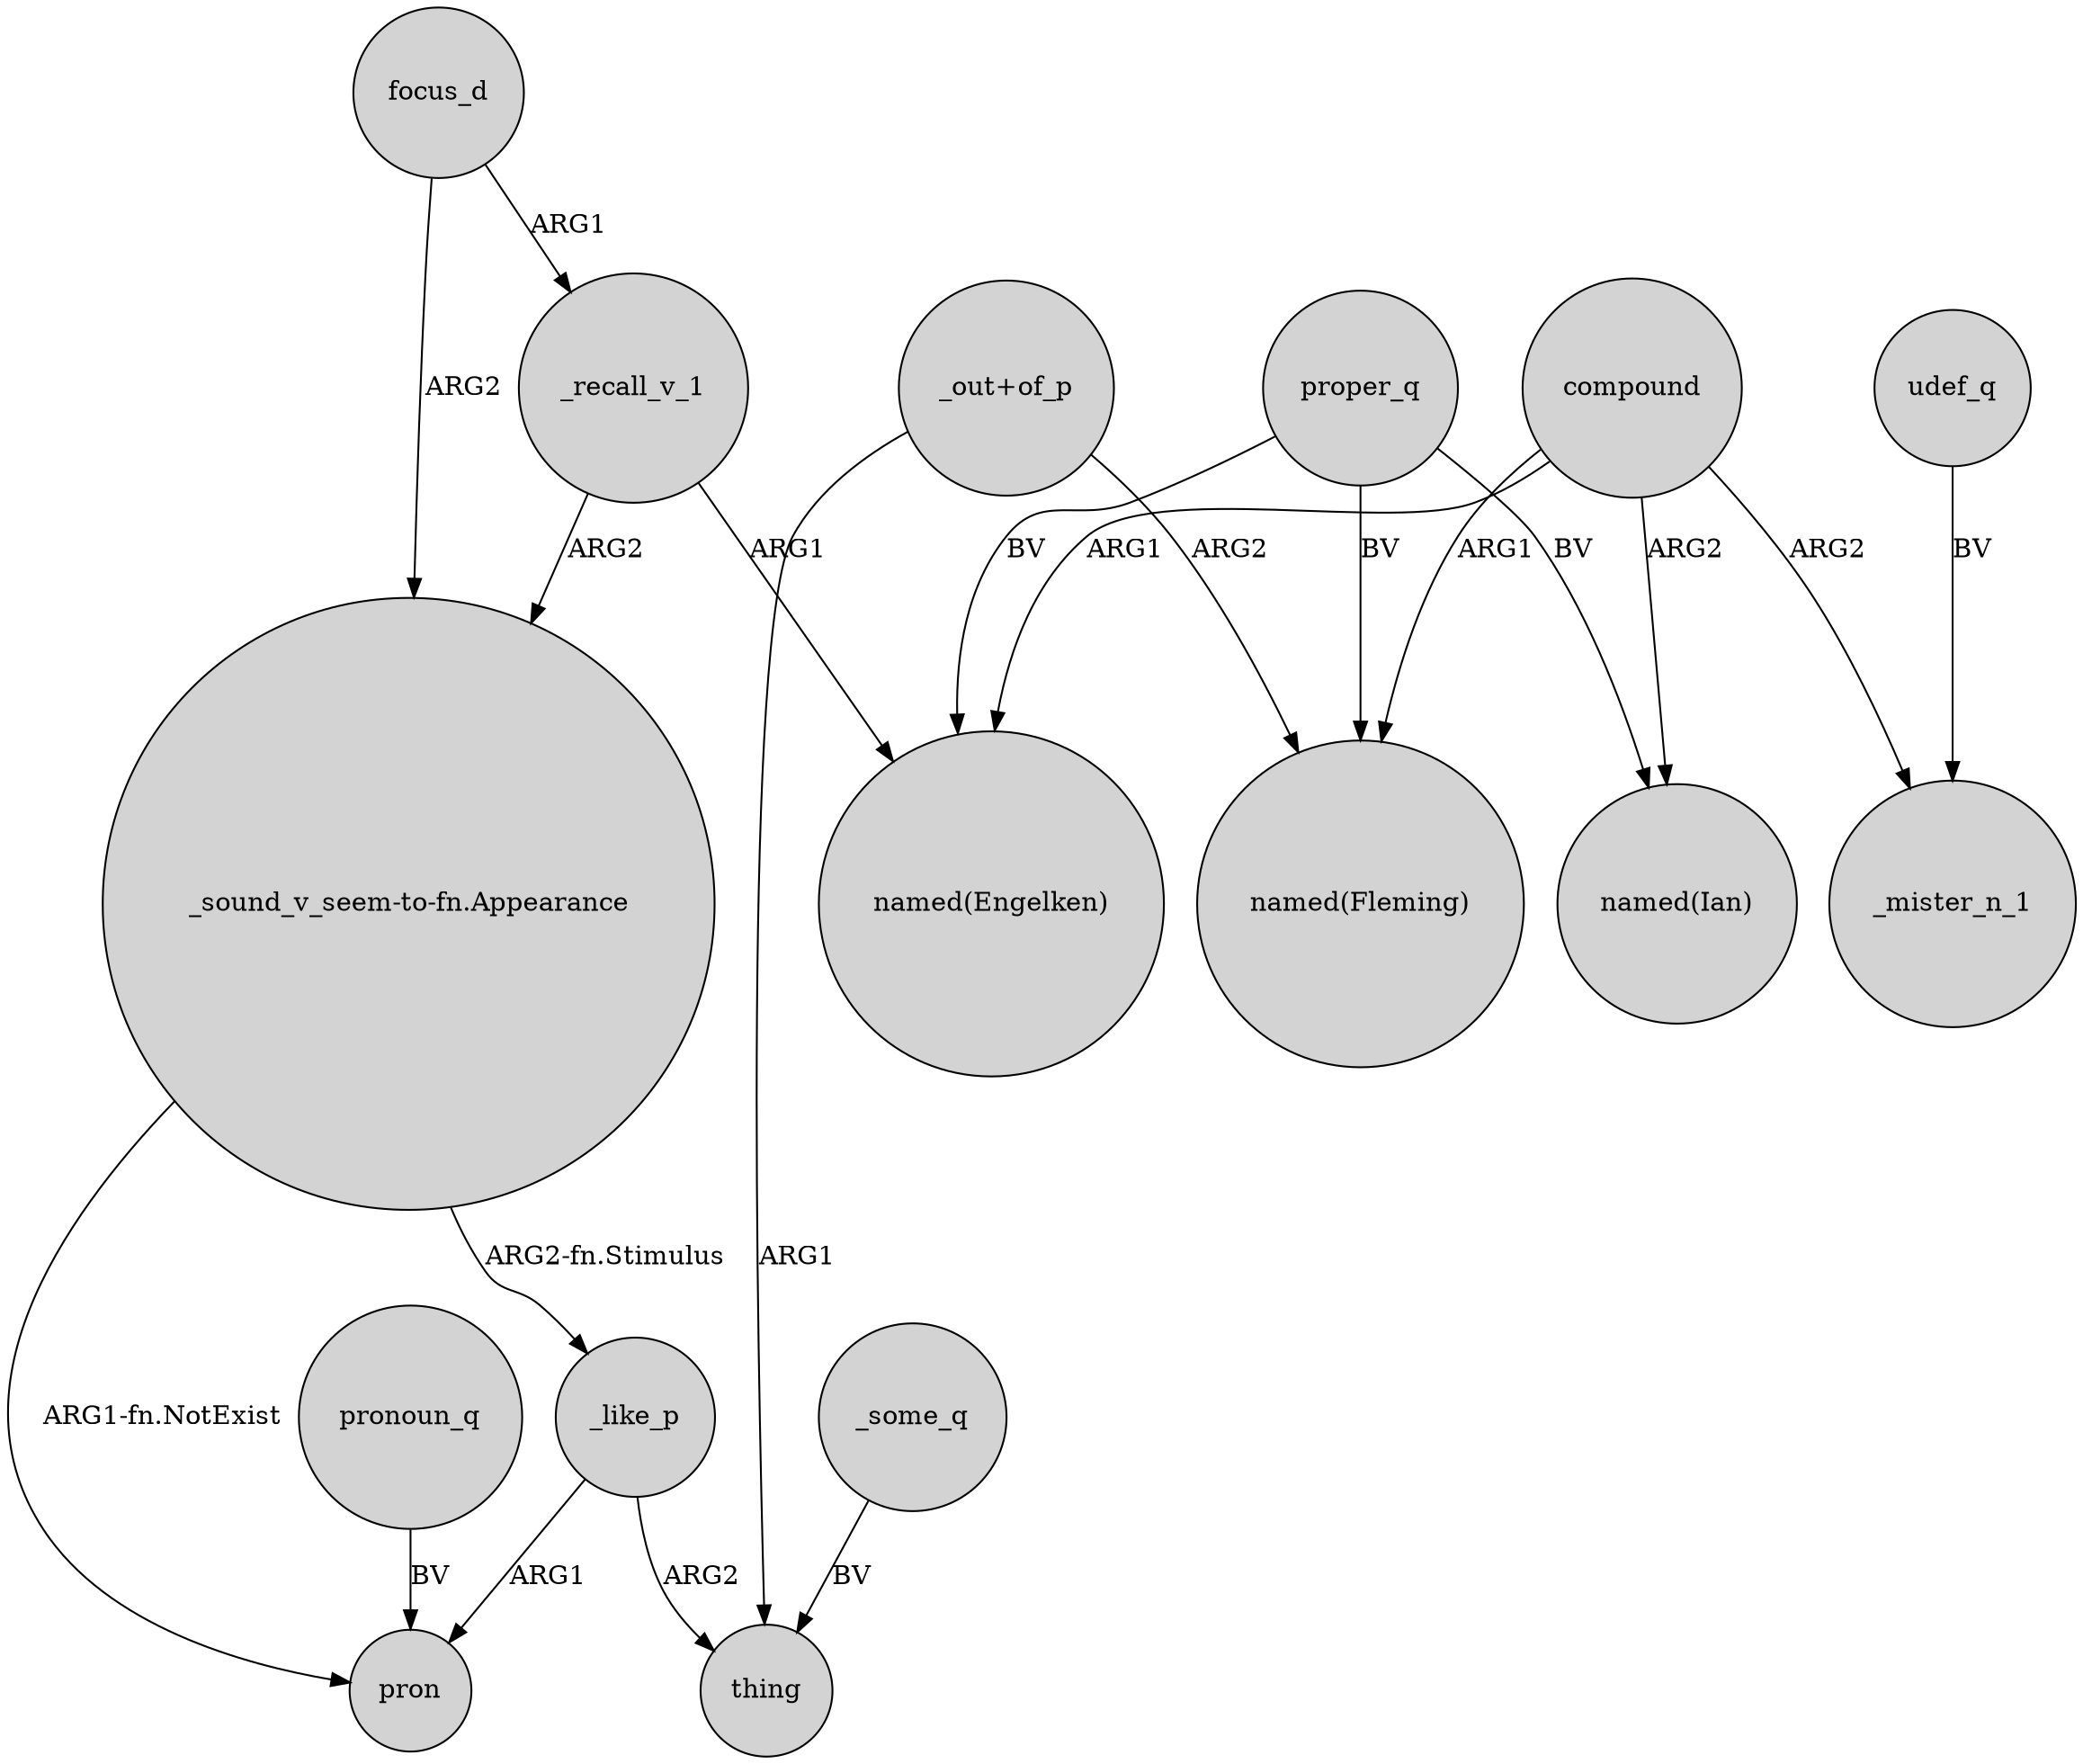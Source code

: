 digraph {
	node [shape=circle style=filled]
	compound -> "named(Engelken)" [label=ARG1]
	"_out+of_p" -> thing [label=ARG1]
	focus_d -> "_sound_v_seem-to-fn.Appearance" [label=ARG2]
	"_sound_v_seem-to-fn.Appearance" -> pron [label="ARG1-fn.NotExist"]
	_like_p -> thing [label=ARG2]
	_some_q -> thing [label=BV]
	compound -> _mister_n_1 [label=ARG2]
	udef_q -> _mister_n_1 [label=BV]
	_recall_v_1 -> "_sound_v_seem-to-fn.Appearance" [label=ARG2]
	_like_p -> pron [label=ARG1]
	_recall_v_1 -> "named(Engelken)" [label=ARG1]
	"_sound_v_seem-to-fn.Appearance" -> _like_p [label="ARG2-fn.Stimulus"]
	pronoun_q -> pron [label=BV]
	focus_d -> _recall_v_1 [label=ARG1]
	compound -> "named(Ian)" [label=ARG2]
	proper_q -> "named(Engelken)" [label=BV]
	proper_q -> "named(Fleming)" [label=BV]
	proper_q -> "named(Ian)" [label=BV]
	compound -> "named(Fleming)" [label=ARG1]
	"_out+of_p" -> "named(Fleming)" [label=ARG2]
}
